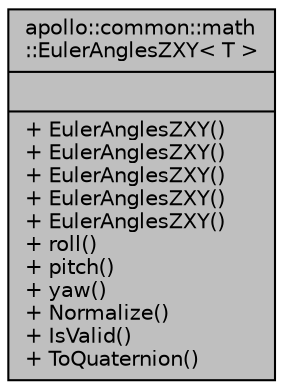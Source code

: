 digraph "apollo::common::math::EulerAnglesZXY&lt; T &gt;"
{
  edge [fontname="Helvetica",fontsize="10",labelfontname="Helvetica",labelfontsize="10"];
  node [fontname="Helvetica",fontsize="10",shape=record];
  Node1 [label="{apollo::common::math\l::EulerAnglesZXY\< T \>\n||+ EulerAnglesZXY()\l+ EulerAnglesZXY()\l+ EulerAnglesZXY()\l+ EulerAnglesZXY()\l+ EulerAnglesZXY()\l+ roll()\l+ pitch()\l+ yaw()\l+ Normalize()\l+ IsValid()\l+ ToQuaternion()\l}",height=0.2,width=0.4,color="black", fillcolor="grey75", style="filled" fontcolor="black"];
}
